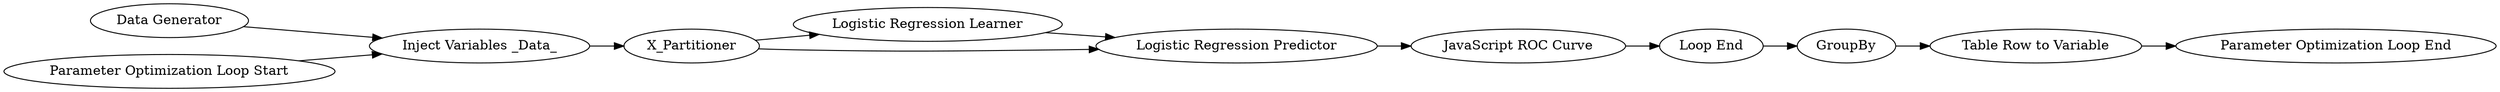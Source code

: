 digraph {
	"5424554976943424967_342" [label=GroupBy]
	"5424554976943424967_340" [label="Inject Variables _Data_"]
	"5424554976943424967_337" [label="Table Row to Variable"]
	"5424554976943424967_332" [label="Data Generator"]
	"5424554976943424967_338" [label=X_Partitioner]
	"5424554976943424967_335" [label="JavaScript ROC Curve"]
	"5424554976943424967_327" [label="Logistic Regression Learner"]
	"5424554976943424967_324" [label="Parameter Optimization Loop Start"]
	"5424554976943424967_325" [label="Parameter Optimization Loop End"]
	"5424554976943424967_341" [label="Loop End"]
	"5424554976943424967_334" [label="Logistic Regression Predictor"]
	"5424554976943424967_324" -> "5424554976943424967_340"
	"5424554976943424967_337" -> "5424554976943424967_325"
	"5424554976943424967_338" -> "5424554976943424967_327"
	"5424554976943424967_327" -> "5424554976943424967_334"
	"5424554976943424967_340" -> "5424554976943424967_338"
	"5424554976943424967_335" -> "5424554976943424967_341"
	"5424554976943424967_334" -> "5424554976943424967_335"
	"5424554976943424967_341" -> "5424554976943424967_342"
	"5424554976943424967_342" -> "5424554976943424967_337"
	"5424554976943424967_332" -> "5424554976943424967_340"
	"5424554976943424967_338" -> "5424554976943424967_334"
	rankdir=LR
}

